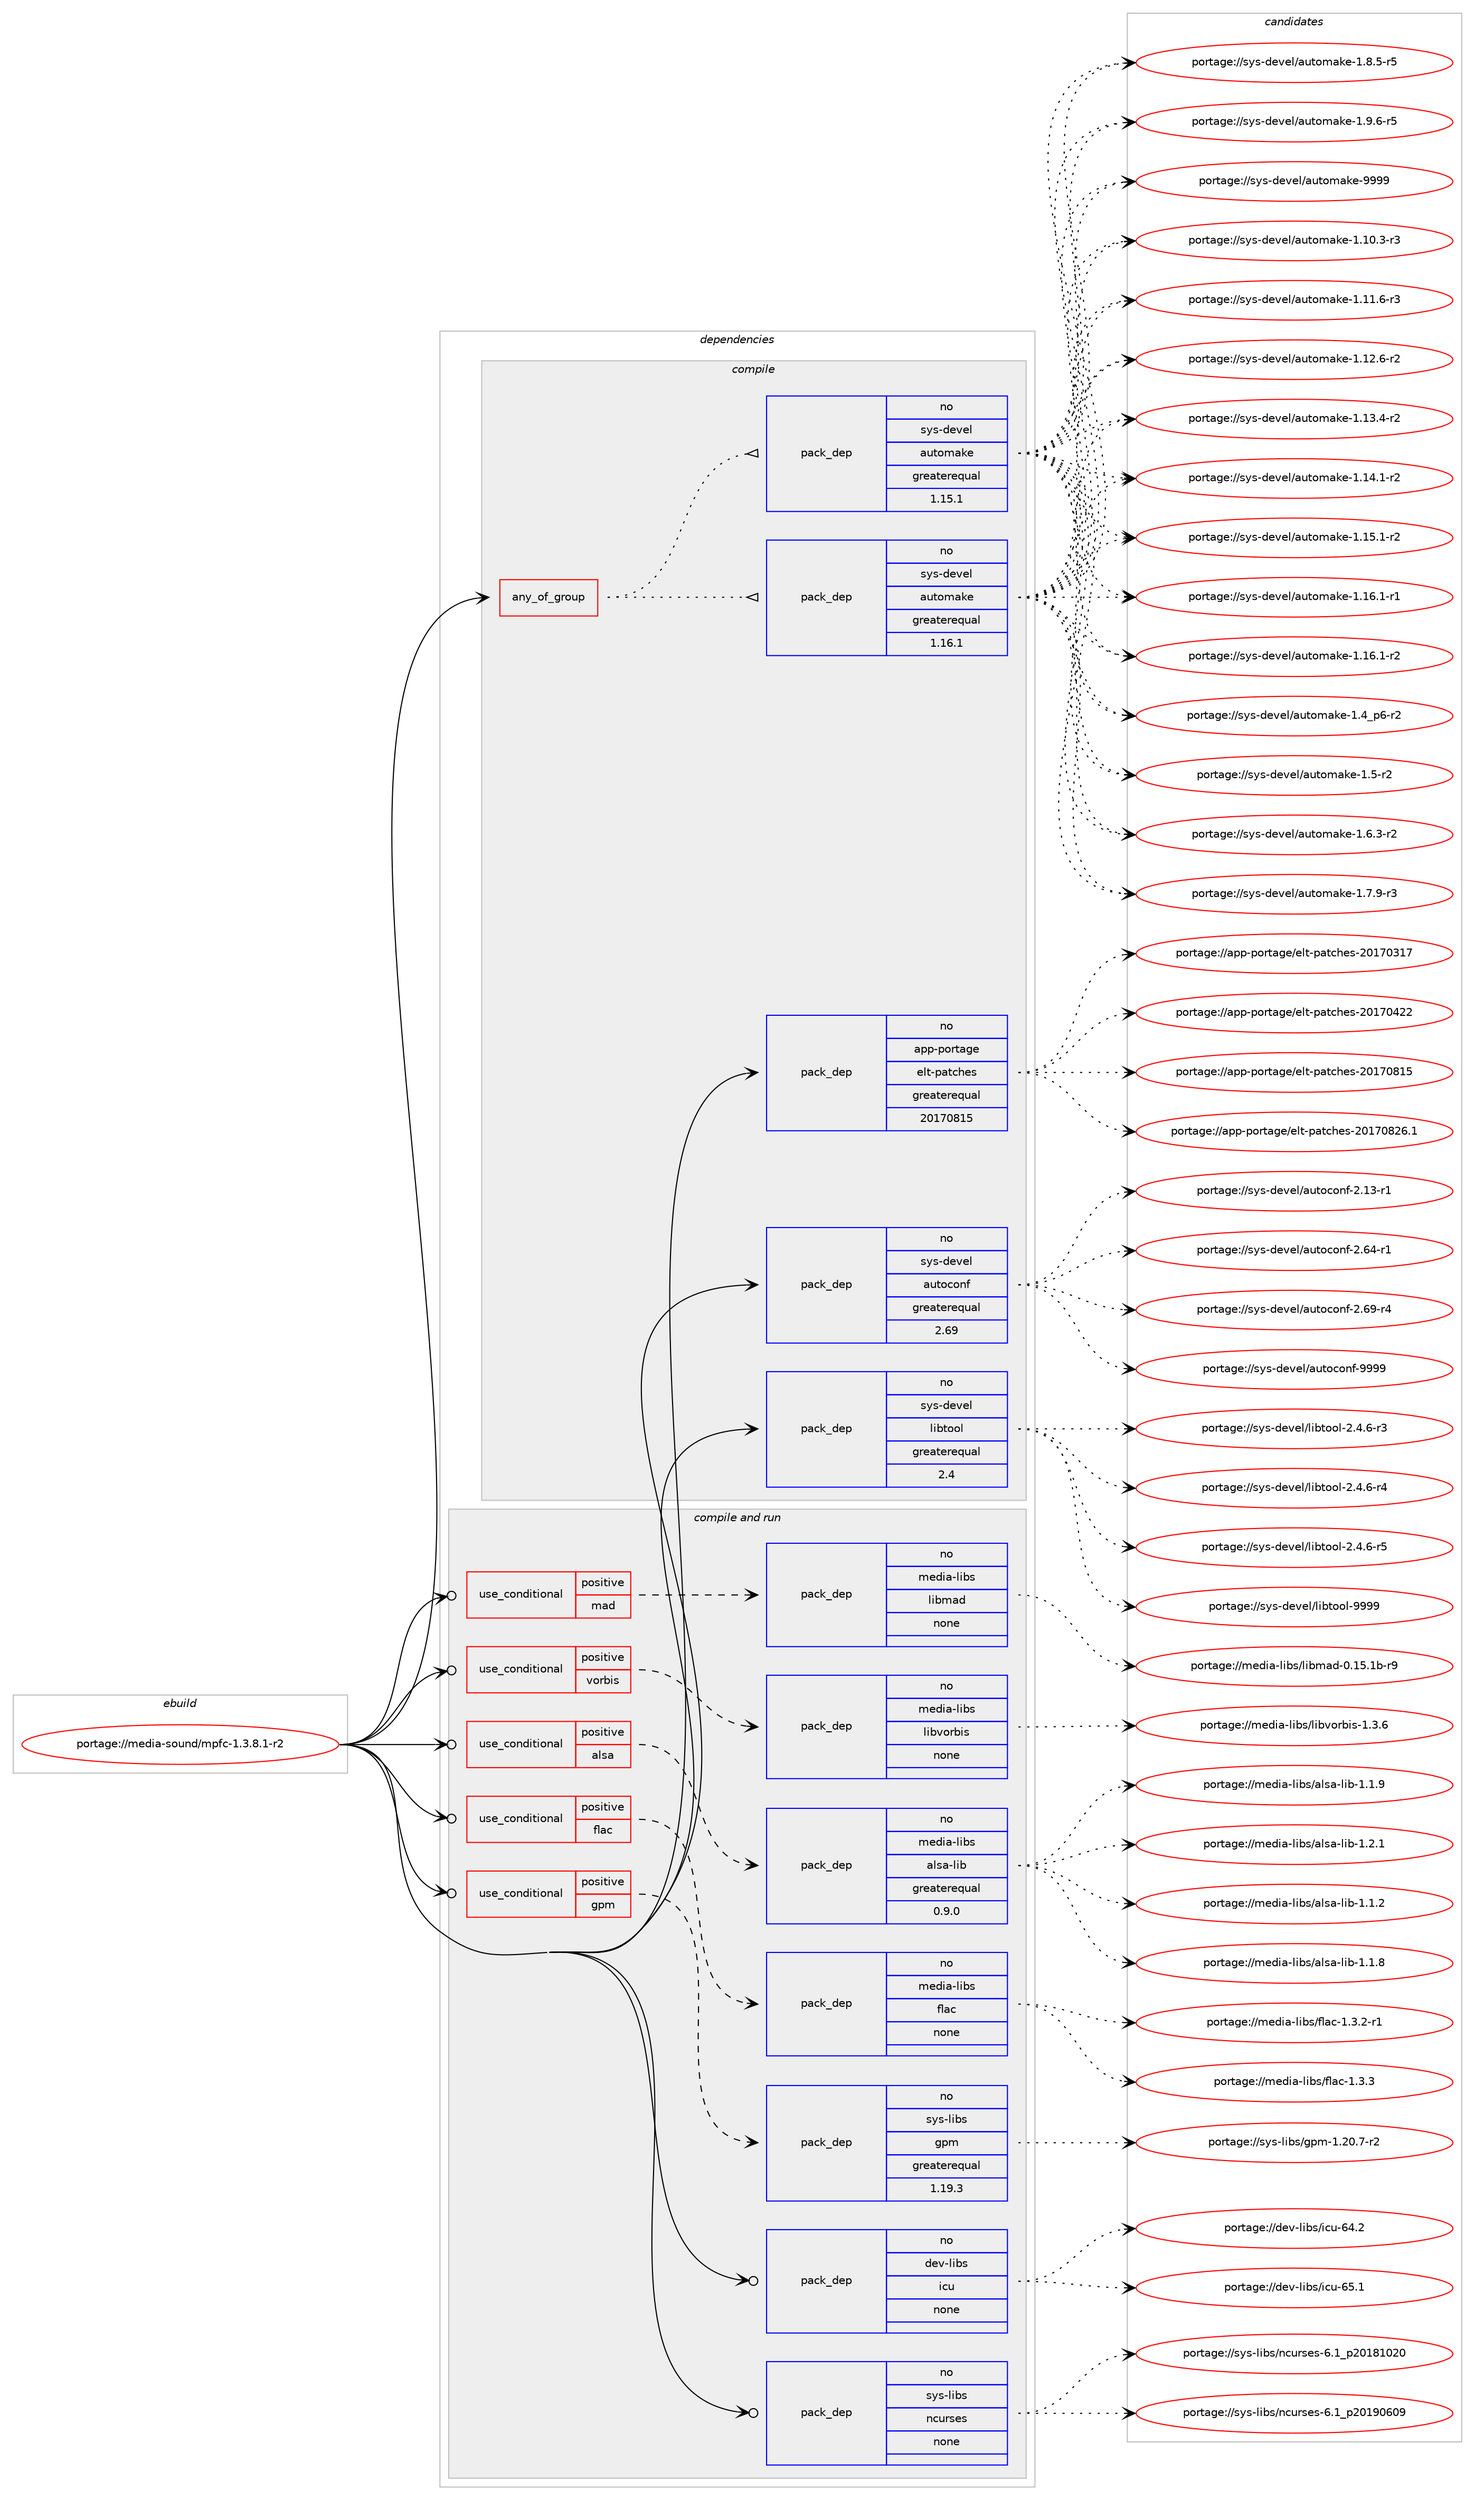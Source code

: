digraph prolog {

# *************
# Graph options
# *************

newrank=true;
concentrate=true;
compound=true;
graph [rankdir=LR,fontname=Helvetica,fontsize=10,ranksep=1.5];#, ranksep=2.5, nodesep=0.2];
edge  [arrowhead=vee];
node  [fontname=Helvetica,fontsize=10];

# **********
# The ebuild
# **********

subgraph cluster_leftcol {
color=gray;
rank=same;
label=<<i>ebuild</i>>;
id [label="portage://media-sound/mpfc-1.3.8.1-r2", color=red, width=4, href="../media-sound/mpfc-1.3.8.1-r2.svg"];
}

# ****************
# The dependencies
# ****************

subgraph cluster_midcol {
color=gray;
label=<<i>dependencies</i>>;
subgraph cluster_compile {
fillcolor="#eeeeee";
style=filled;
label=<<i>compile</i>>;
subgraph any5338 {
dependency334016 [label=<<TABLE BORDER="0" CELLBORDER="1" CELLSPACING="0" CELLPADDING="4"><TR><TD CELLPADDING="10">any_of_group</TD></TR></TABLE>>, shape=none, color=red];subgraph pack245529 {
dependency334017 [label=<<TABLE BORDER="0" CELLBORDER="1" CELLSPACING="0" CELLPADDING="4" WIDTH="220"><TR><TD ROWSPAN="6" CELLPADDING="30">pack_dep</TD></TR><TR><TD WIDTH="110">no</TD></TR><TR><TD>sys-devel</TD></TR><TR><TD>automake</TD></TR><TR><TD>greaterequal</TD></TR><TR><TD>1.16.1</TD></TR></TABLE>>, shape=none, color=blue];
}
dependency334016:e -> dependency334017:w [weight=20,style="dotted",arrowhead="oinv"];
subgraph pack245530 {
dependency334018 [label=<<TABLE BORDER="0" CELLBORDER="1" CELLSPACING="0" CELLPADDING="4" WIDTH="220"><TR><TD ROWSPAN="6" CELLPADDING="30">pack_dep</TD></TR><TR><TD WIDTH="110">no</TD></TR><TR><TD>sys-devel</TD></TR><TR><TD>automake</TD></TR><TR><TD>greaterequal</TD></TR><TR><TD>1.15.1</TD></TR></TABLE>>, shape=none, color=blue];
}
dependency334016:e -> dependency334018:w [weight=20,style="dotted",arrowhead="oinv"];
}
id:e -> dependency334016:w [weight=20,style="solid",arrowhead="vee"];
subgraph pack245531 {
dependency334019 [label=<<TABLE BORDER="0" CELLBORDER="1" CELLSPACING="0" CELLPADDING="4" WIDTH="220"><TR><TD ROWSPAN="6" CELLPADDING="30">pack_dep</TD></TR><TR><TD WIDTH="110">no</TD></TR><TR><TD>app-portage</TD></TR><TR><TD>elt-patches</TD></TR><TR><TD>greaterequal</TD></TR><TR><TD>20170815</TD></TR></TABLE>>, shape=none, color=blue];
}
id:e -> dependency334019:w [weight=20,style="solid",arrowhead="vee"];
subgraph pack245532 {
dependency334020 [label=<<TABLE BORDER="0" CELLBORDER="1" CELLSPACING="0" CELLPADDING="4" WIDTH="220"><TR><TD ROWSPAN="6" CELLPADDING="30">pack_dep</TD></TR><TR><TD WIDTH="110">no</TD></TR><TR><TD>sys-devel</TD></TR><TR><TD>autoconf</TD></TR><TR><TD>greaterequal</TD></TR><TR><TD>2.69</TD></TR></TABLE>>, shape=none, color=blue];
}
id:e -> dependency334020:w [weight=20,style="solid",arrowhead="vee"];
subgraph pack245533 {
dependency334021 [label=<<TABLE BORDER="0" CELLBORDER="1" CELLSPACING="0" CELLPADDING="4" WIDTH="220"><TR><TD ROWSPAN="6" CELLPADDING="30">pack_dep</TD></TR><TR><TD WIDTH="110">no</TD></TR><TR><TD>sys-devel</TD></TR><TR><TD>libtool</TD></TR><TR><TD>greaterequal</TD></TR><TR><TD>2.4</TD></TR></TABLE>>, shape=none, color=blue];
}
id:e -> dependency334021:w [weight=20,style="solid",arrowhead="vee"];
}
subgraph cluster_compileandrun {
fillcolor="#eeeeee";
style=filled;
label=<<i>compile and run</i>>;
subgraph cond83006 {
dependency334022 [label=<<TABLE BORDER="0" CELLBORDER="1" CELLSPACING="0" CELLPADDING="4"><TR><TD ROWSPAN="3" CELLPADDING="10">use_conditional</TD></TR><TR><TD>positive</TD></TR><TR><TD>alsa</TD></TR></TABLE>>, shape=none, color=red];
subgraph pack245534 {
dependency334023 [label=<<TABLE BORDER="0" CELLBORDER="1" CELLSPACING="0" CELLPADDING="4" WIDTH="220"><TR><TD ROWSPAN="6" CELLPADDING="30">pack_dep</TD></TR><TR><TD WIDTH="110">no</TD></TR><TR><TD>media-libs</TD></TR><TR><TD>alsa-lib</TD></TR><TR><TD>greaterequal</TD></TR><TR><TD>0.9.0</TD></TR></TABLE>>, shape=none, color=blue];
}
dependency334022:e -> dependency334023:w [weight=20,style="dashed",arrowhead="vee"];
}
id:e -> dependency334022:w [weight=20,style="solid",arrowhead="odotvee"];
subgraph cond83007 {
dependency334024 [label=<<TABLE BORDER="0" CELLBORDER="1" CELLSPACING="0" CELLPADDING="4"><TR><TD ROWSPAN="3" CELLPADDING="10">use_conditional</TD></TR><TR><TD>positive</TD></TR><TR><TD>flac</TD></TR></TABLE>>, shape=none, color=red];
subgraph pack245535 {
dependency334025 [label=<<TABLE BORDER="0" CELLBORDER="1" CELLSPACING="0" CELLPADDING="4" WIDTH="220"><TR><TD ROWSPAN="6" CELLPADDING="30">pack_dep</TD></TR><TR><TD WIDTH="110">no</TD></TR><TR><TD>media-libs</TD></TR><TR><TD>flac</TD></TR><TR><TD>none</TD></TR><TR><TD></TD></TR></TABLE>>, shape=none, color=blue];
}
dependency334024:e -> dependency334025:w [weight=20,style="dashed",arrowhead="vee"];
}
id:e -> dependency334024:w [weight=20,style="solid",arrowhead="odotvee"];
subgraph cond83008 {
dependency334026 [label=<<TABLE BORDER="0" CELLBORDER="1" CELLSPACING="0" CELLPADDING="4"><TR><TD ROWSPAN="3" CELLPADDING="10">use_conditional</TD></TR><TR><TD>positive</TD></TR><TR><TD>gpm</TD></TR></TABLE>>, shape=none, color=red];
subgraph pack245536 {
dependency334027 [label=<<TABLE BORDER="0" CELLBORDER="1" CELLSPACING="0" CELLPADDING="4" WIDTH="220"><TR><TD ROWSPAN="6" CELLPADDING="30">pack_dep</TD></TR><TR><TD WIDTH="110">no</TD></TR><TR><TD>sys-libs</TD></TR><TR><TD>gpm</TD></TR><TR><TD>greaterequal</TD></TR><TR><TD>1.19.3</TD></TR></TABLE>>, shape=none, color=blue];
}
dependency334026:e -> dependency334027:w [weight=20,style="dashed",arrowhead="vee"];
}
id:e -> dependency334026:w [weight=20,style="solid",arrowhead="odotvee"];
subgraph cond83009 {
dependency334028 [label=<<TABLE BORDER="0" CELLBORDER="1" CELLSPACING="0" CELLPADDING="4"><TR><TD ROWSPAN="3" CELLPADDING="10">use_conditional</TD></TR><TR><TD>positive</TD></TR><TR><TD>mad</TD></TR></TABLE>>, shape=none, color=red];
subgraph pack245537 {
dependency334029 [label=<<TABLE BORDER="0" CELLBORDER="1" CELLSPACING="0" CELLPADDING="4" WIDTH="220"><TR><TD ROWSPAN="6" CELLPADDING="30">pack_dep</TD></TR><TR><TD WIDTH="110">no</TD></TR><TR><TD>media-libs</TD></TR><TR><TD>libmad</TD></TR><TR><TD>none</TD></TR><TR><TD></TD></TR></TABLE>>, shape=none, color=blue];
}
dependency334028:e -> dependency334029:w [weight=20,style="dashed",arrowhead="vee"];
}
id:e -> dependency334028:w [weight=20,style="solid",arrowhead="odotvee"];
subgraph cond83010 {
dependency334030 [label=<<TABLE BORDER="0" CELLBORDER="1" CELLSPACING="0" CELLPADDING="4"><TR><TD ROWSPAN="3" CELLPADDING="10">use_conditional</TD></TR><TR><TD>positive</TD></TR><TR><TD>vorbis</TD></TR></TABLE>>, shape=none, color=red];
subgraph pack245538 {
dependency334031 [label=<<TABLE BORDER="0" CELLBORDER="1" CELLSPACING="0" CELLPADDING="4" WIDTH="220"><TR><TD ROWSPAN="6" CELLPADDING="30">pack_dep</TD></TR><TR><TD WIDTH="110">no</TD></TR><TR><TD>media-libs</TD></TR><TR><TD>libvorbis</TD></TR><TR><TD>none</TD></TR><TR><TD></TD></TR></TABLE>>, shape=none, color=blue];
}
dependency334030:e -> dependency334031:w [weight=20,style="dashed",arrowhead="vee"];
}
id:e -> dependency334030:w [weight=20,style="solid",arrowhead="odotvee"];
subgraph pack245539 {
dependency334032 [label=<<TABLE BORDER="0" CELLBORDER="1" CELLSPACING="0" CELLPADDING="4" WIDTH="220"><TR><TD ROWSPAN="6" CELLPADDING="30">pack_dep</TD></TR><TR><TD WIDTH="110">no</TD></TR><TR><TD>dev-libs</TD></TR><TR><TD>icu</TD></TR><TR><TD>none</TD></TR><TR><TD></TD></TR></TABLE>>, shape=none, color=blue];
}
id:e -> dependency334032:w [weight=20,style="solid",arrowhead="odotvee"];
subgraph pack245540 {
dependency334033 [label=<<TABLE BORDER="0" CELLBORDER="1" CELLSPACING="0" CELLPADDING="4" WIDTH="220"><TR><TD ROWSPAN="6" CELLPADDING="30">pack_dep</TD></TR><TR><TD WIDTH="110">no</TD></TR><TR><TD>sys-libs</TD></TR><TR><TD>ncurses</TD></TR><TR><TD>none</TD></TR><TR><TD></TD></TR></TABLE>>, shape=none, color=blue];
}
id:e -> dependency334033:w [weight=20,style="solid",arrowhead="odotvee"];
}
subgraph cluster_run {
fillcolor="#eeeeee";
style=filled;
label=<<i>run</i>>;
}
}

# **************
# The candidates
# **************

subgraph cluster_choices {
rank=same;
color=gray;
label=<<i>candidates</i>>;

subgraph choice245529 {
color=black;
nodesep=1;
choiceportage11512111545100101118101108479711711611110997107101454946494846514511451 [label="portage://sys-devel/automake-1.10.3-r3", color=red, width=4,href="../sys-devel/automake-1.10.3-r3.svg"];
choiceportage11512111545100101118101108479711711611110997107101454946494946544511451 [label="portage://sys-devel/automake-1.11.6-r3", color=red, width=4,href="../sys-devel/automake-1.11.6-r3.svg"];
choiceportage11512111545100101118101108479711711611110997107101454946495046544511450 [label="portage://sys-devel/automake-1.12.6-r2", color=red, width=4,href="../sys-devel/automake-1.12.6-r2.svg"];
choiceportage11512111545100101118101108479711711611110997107101454946495146524511450 [label="portage://sys-devel/automake-1.13.4-r2", color=red, width=4,href="../sys-devel/automake-1.13.4-r2.svg"];
choiceportage11512111545100101118101108479711711611110997107101454946495246494511450 [label="portage://sys-devel/automake-1.14.1-r2", color=red, width=4,href="../sys-devel/automake-1.14.1-r2.svg"];
choiceportage11512111545100101118101108479711711611110997107101454946495346494511450 [label="portage://sys-devel/automake-1.15.1-r2", color=red, width=4,href="../sys-devel/automake-1.15.1-r2.svg"];
choiceportage11512111545100101118101108479711711611110997107101454946495446494511449 [label="portage://sys-devel/automake-1.16.1-r1", color=red, width=4,href="../sys-devel/automake-1.16.1-r1.svg"];
choiceportage11512111545100101118101108479711711611110997107101454946495446494511450 [label="portage://sys-devel/automake-1.16.1-r2", color=red, width=4,href="../sys-devel/automake-1.16.1-r2.svg"];
choiceportage115121115451001011181011084797117116111109971071014549465295112544511450 [label="portage://sys-devel/automake-1.4_p6-r2", color=red, width=4,href="../sys-devel/automake-1.4_p6-r2.svg"];
choiceportage11512111545100101118101108479711711611110997107101454946534511450 [label="portage://sys-devel/automake-1.5-r2", color=red, width=4,href="../sys-devel/automake-1.5-r2.svg"];
choiceportage115121115451001011181011084797117116111109971071014549465446514511450 [label="portage://sys-devel/automake-1.6.3-r2", color=red, width=4,href="../sys-devel/automake-1.6.3-r2.svg"];
choiceportage115121115451001011181011084797117116111109971071014549465546574511451 [label="portage://sys-devel/automake-1.7.9-r3", color=red, width=4,href="../sys-devel/automake-1.7.9-r3.svg"];
choiceportage115121115451001011181011084797117116111109971071014549465646534511453 [label="portage://sys-devel/automake-1.8.5-r5", color=red, width=4,href="../sys-devel/automake-1.8.5-r5.svg"];
choiceportage115121115451001011181011084797117116111109971071014549465746544511453 [label="portage://sys-devel/automake-1.9.6-r5", color=red, width=4,href="../sys-devel/automake-1.9.6-r5.svg"];
choiceportage115121115451001011181011084797117116111109971071014557575757 [label="portage://sys-devel/automake-9999", color=red, width=4,href="../sys-devel/automake-9999.svg"];
dependency334017:e -> choiceportage11512111545100101118101108479711711611110997107101454946494846514511451:w [style=dotted,weight="100"];
dependency334017:e -> choiceportage11512111545100101118101108479711711611110997107101454946494946544511451:w [style=dotted,weight="100"];
dependency334017:e -> choiceportage11512111545100101118101108479711711611110997107101454946495046544511450:w [style=dotted,weight="100"];
dependency334017:e -> choiceportage11512111545100101118101108479711711611110997107101454946495146524511450:w [style=dotted,weight="100"];
dependency334017:e -> choiceportage11512111545100101118101108479711711611110997107101454946495246494511450:w [style=dotted,weight="100"];
dependency334017:e -> choiceportage11512111545100101118101108479711711611110997107101454946495346494511450:w [style=dotted,weight="100"];
dependency334017:e -> choiceportage11512111545100101118101108479711711611110997107101454946495446494511449:w [style=dotted,weight="100"];
dependency334017:e -> choiceportage11512111545100101118101108479711711611110997107101454946495446494511450:w [style=dotted,weight="100"];
dependency334017:e -> choiceportage115121115451001011181011084797117116111109971071014549465295112544511450:w [style=dotted,weight="100"];
dependency334017:e -> choiceportage11512111545100101118101108479711711611110997107101454946534511450:w [style=dotted,weight="100"];
dependency334017:e -> choiceportage115121115451001011181011084797117116111109971071014549465446514511450:w [style=dotted,weight="100"];
dependency334017:e -> choiceportage115121115451001011181011084797117116111109971071014549465546574511451:w [style=dotted,weight="100"];
dependency334017:e -> choiceportage115121115451001011181011084797117116111109971071014549465646534511453:w [style=dotted,weight="100"];
dependency334017:e -> choiceportage115121115451001011181011084797117116111109971071014549465746544511453:w [style=dotted,weight="100"];
dependency334017:e -> choiceportage115121115451001011181011084797117116111109971071014557575757:w [style=dotted,weight="100"];
}
subgraph choice245530 {
color=black;
nodesep=1;
choiceportage11512111545100101118101108479711711611110997107101454946494846514511451 [label="portage://sys-devel/automake-1.10.3-r3", color=red, width=4,href="../sys-devel/automake-1.10.3-r3.svg"];
choiceportage11512111545100101118101108479711711611110997107101454946494946544511451 [label="portage://sys-devel/automake-1.11.6-r3", color=red, width=4,href="../sys-devel/automake-1.11.6-r3.svg"];
choiceportage11512111545100101118101108479711711611110997107101454946495046544511450 [label="portage://sys-devel/automake-1.12.6-r2", color=red, width=4,href="../sys-devel/automake-1.12.6-r2.svg"];
choiceportage11512111545100101118101108479711711611110997107101454946495146524511450 [label="portage://sys-devel/automake-1.13.4-r2", color=red, width=4,href="../sys-devel/automake-1.13.4-r2.svg"];
choiceportage11512111545100101118101108479711711611110997107101454946495246494511450 [label="portage://sys-devel/automake-1.14.1-r2", color=red, width=4,href="../sys-devel/automake-1.14.1-r2.svg"];
choiceportage11512111545100101118101108479711711611110997107101454946495346494511450 [label="portage://sys-devel/automake-1.15.1-r2", color=red, width=4,href="../sys-devel/automake-1.15.1-r2.svg"];
choiceportage11512111545100101118101108479711711611110997107101454946495446494511449 [label="portage://sys-devel/automake-1.16.1-r1", color=red, width=4,href="../sys-devel/automake-1.16.1-r1.svg"];
choiceportage11512111545100101118101108479711711611110997107101454946495446494511450 [label="portage://sys-devel/automake-1.16.1-r2", color=red, width=4,href="../sys-devel/automake-1.16.1-r2.svg"];
choiceportage115121115451001011181011084797117116111109971071014549465295112544511450 [label="portage://sys-devel/automake-1.4_p6-r2", color=red, width=4,href="../sys-devel/automake-1.4_p6-r2.svg"];
choiceportage11512111545100101118101108479711711611110997107101454946534511450 [label="portage://sys-devel/automake-1.5-r2", color=red, width=4,href="../sys-devel/automake-1.5-r2.svg"];
choiceportage115121115451001011181011084797117116111109971071014549465446514511450 [label="portage://sys-devel/automake-1.6.3-r2", color=red, width=4,href="../sys-devel/automake-1.6.3-r2.svg"];
choiceportage115121115451001011181011084797117116111109971071014549465546574511451 [label="portage://sys-devel/automake-1.7.9-r3", color=red, width=4,href="../sys-devel/automake-1.7.9-r3.svg"];
choiceportage115121115451001011181011084797117116111109971071014549465646534511453 [label="portage://sys-devel/automake-1.8.5-r5", color=red, width=4,href="../sys-devel/automake-1.8.5-r5.svg"];
choiceportage115121115451001011181011084797117116111109971071014549465746544511453 [label="portage://sys-devel/automake-1.9.6-r5", color=red, width=4,href="../sys-devel/automake-1.9.6-r5.svg"];
choiceportage115121115451001011181011084797117116111109971071014557575757 [label="portage://sys-devel/automake-9999", color=red, width=4,href="../sys-devel/automake-9999.svg"];
dependency334018:e -> choiceportage11512111545100101118101108479711711611110997107101454946494846514511451:w [style=dotted,weight="100"];
dependency334018:e -> choiceportage11512111545100101118101108479711711611110997107101454946494946544511451:w [style=dotted,weight="100"];
dependency334018:e -> choiceportage11512111545100101118101108479711711611110997107101454946495046544511450:w [style=dotted,weight="100"];
dependency334018:e -> choiceportage11512111545100101118101108479711711611110997107101454946495146524511450:w [style=dotted,weight="100"];
dependency334018:e -> choiceportage11512111545100101118101108479711711611110997107101454946495246494511450:w [style=dotted,weight="100"];
dependency334018:e -> choiceportage11512111545100101118101108479711711611110997107101454946495346494511450:w [style=dotted,weight="100"];
dependency334018:e -> choiceportage11512111545100101118101108479711711611110997107101454946495446494511449:w [style=dotted,weight="100"];
dependency334018:e -> choiceportage11512111545100101118101108479711711611110997107101454946495446494511450:w [style=dotted,weight="100"];
dependency334018:e -> choiceportage115121115451001011181011084797117116111109971071014549465295112544511450:w [style=dotted,weight="100"];
dependency334018:e -> choiceportage11512111545100101118101108479711711611110997107101454946534511450:w [style=dotted,weight="100"];
dependency334018:e -> choiceportage115121115451001011181011084797117116111109971071014549465446514511450:w [style=dotted,weight="100"];
dependency334018:e -> choiceportage115121115451001011181011084797117116111109971071014549465546574511451:w [style=dotted,weight="100"];
dependency334018:e -> choiceportage115121115451001011181011084797117116111109971071014549465646534511453:w [style=dotted,weight="100"];
dependency334018:e -> choiceportage115121115451001011181011084797117116111109971071014549465746544511453:w [style=dotted,weight="100"];
dependency334018:e -> choiceportage115121115451001011181011084797117116111109971071014557575757:w [style=dotted,weight="100"];
}
subgraph choice245531 {
color=black;
nodesep=1;
choiceportage97112112451121111141169710310147101108116451129711699104101115455048495548514955 [label="portage://app-portage/elt-patches-20170317", color=red, width=4,href="../app-portage/elt-patches-20170317.svg"];
choiceportage97112112451121111141169710310147101108116451129711699104101115455048495548525050 [label="portage://app-portage/elt-patches-20170422", color=red, width=4,href="../app-portage/elt-patches-20170422.svg"];
choiceportage97112112451121111141169710310147101108116451129711699104101115455048495548564953 [label="portage://app-portage/elt-patches-20170815", color=red, width=4,href="../app-portage/elt-patches-20170815.svg"];
choiceportage971121124511211111411697103101471011081164511297116991041011154550484955485650544649 [label="portage://app-portage/elt-patches-20170826.1", color=red, width=4,href="../app-portage/elt-patches-20170826.1.svg"];
dependency334019:e -> choiceportage97112112451121111141169710310147101108116451129711699104101115455048495548514955:w [style=dotted,weight="100"];
dependency334019:e -> choiceportage97112112451121111141169710310147101108116451129711699104101115455048495548525050:w [style=dotted,weight="100"];
dependency334019:e -> choiceportage97112112451121111141169710310147101108116451129711699104101115455048495548564953:w [style=dotted,weight="100"];
dependency334019:e -> choiceportage971121124511211111411697103101471011081164511297116991041011154550484955485650544649:w [style=dotted,weight="100"];
}
subgraph choice245532 {
color=black;
nodesep=1;
choiceportage1151211154510010111810110847971171161119911111010245504649514511449 [label="portage://sys-devel/autoconf-2.13-r1", color=red, width=4,href="../sys-devel/autoconf-2.13-r1.svg"];
choiceportage1151211154510010111810110847971171161119911111010245504654524511449 [label="portage://sys-devel/autoconf-2.64-r1", color=red, width=4,href="../sys-devel/autoconf-2.64-r1.svg"];
choiceportage1151211154510010111810110847971171161119911111010245504654574511452 [label="portage://sys-devel/autoconf-2.69-r4", color=red, width=4,href="../sys-devel/autoconf-2.69-r4.svg"];
choiceportage115121115451001011181011084797117116111991111101024557575757 [label="portage://sys-devel/autoconf-9999", color=red, width=4,href="../sys-devel/autoconf-9999.svg"];
dependency334020:e -> choiceportage1151211154510010111810110847971171161119911111010245504649514511449:w [style=dotted,weight="100"];
dependency334020:e -> choiceportage1151211154510010111810110847971171161119911111010245504654524511449:w [style=dotted,weight="100"];
dependency334020:e -> choiceportage1151211154510010111810110847971171161119911111010245504654574511452:w [style=dotted,weight="100"];
dependency334020:e -> choiceportage115121115451001011181011084797117116111991111101024557575757:w [style=dotted,weight="100"];
}
subgraph choice245533 {
color=black;
nodesep=1;
choiceportage1151211154510010111810110847108105981161111111084550465246544511451 [label="portage://sys-devel/libtool-2.4.6-r3", color=red, width=4,href="../sys-devel/libtool-2.4.6-r3.svg"];
choiceportage1151211154510010111810110847108105981161111111084550465246544511452 [label="portage://sys-devel/libtool-2.4.6-r4", color=red, width=4,href="../sys-devel/libtool-2.4.6-r4.svg"];
choiceportage1151211154510010111810110847108105981161111111084550465246544511453 [label="portage://sys-devel/libtool-2.4.6-r5", color=red, width=4,href="../sys-devel/libtool-2.4.6-r5.svg"];
choiceportage1151211154510010111810110847108105981161111111084557575757 [label="portage://sys-devel/libtool-9999", color=red, width=4,href="../sys-devel/libtool-9999.svg"];
dependency334021:e -> choiceportage1151211154510010111810110847108105981161111111084550465246544511451:w [style=dotted,weight="100"];
dependency334021:e -> choiceportage1151211154510010111810110847108105981161111111084550465246544511452:w [style=dotted,weight="100"];
dependency334021:e -> choiceportage1151211154510010111810110847108105981161111111084550465246544511453:w [style=dotted,weight="100"];
dependency334021:e -> choiceportage1151211154510010111810110847108105981161111111084557575757:w [style=dotted,weight="100"];
}
subgraph choice245534 {
color=black;
nodesep=1;
choiceportage1091011001059745108105981154797108115974510810598454946494650 [label="portage://media-libs/alsa-lib-1.1.2", color=red, width=4,href="../media-libs/alsa-lib-1.1.2.svg"];
choiceportage1091011001059745108105981154797108115974510810598454946494656 [label="portage://media-libs/alsa-lib-1.1.8", color=red, width=4,href="../media-libs/alsa-lib-1.1.8.svg"];
choiceportage1091011001059745108105981154797108115974510810598454946494657 [label="portage://media-libs/alsa-lib-1.1.9", color=red, width=4,href="../media-libs/alsa-lib-1.1.9.svg"];
choiceportage1091011001059745108105981154797108115974510810598454946504649 [label="portage://media-libs/alsa-lib-1.2.1", color=red, width=4,href="../media-libs/alsa-lib-1.2.1.svg"];
dependency334023:e -> choiceportage1091011001059745108105981154797108115974510810598454946494650:w [style=dotted,weight="100"];
dependency334023:e -> choiceportage1091011001059745108105981154797108115974510810598454946494656:w [style=dotted,weight="100"];
dependency334023:e -> choiceportage1091011001059745108105981154797108115974510810598454946494657:w [style=dotted,weight="100"];
dependency334023:e -> choiceportage1091011001059745108105981154797108115974510810598454946504649:w [style=dotted,weight="100"];
}
subgraph choice245535 {
color=black;
nodesep=1;
choiceportage1091011001059745108105981154710210897994549465146504511449 [label="portage://media-libs/flac-1.3.2-r1", color=red, width=4,href="../media-libs/flac-1.3.2-r1.svg"];
choiceportage109101100105974510810598115471021089799454946514651 [label="portage://media-libs/flac-1.3.3", color=red, width=4,href="../media-libs/flac-1.3.3.svg"];
dependency334025:e -> choiceportage1091011001059745108105981154710210897994549465146504511449:w [style=dotted,weight="100"];
dependency334025:e -> choiceportage109101100105974510810598115471021089799454946514651:w [style=dotted,weight="100"];
}
subgraph choice245536 {
color=black;
nodesep=1;
choiceportage115121115451081059811547103112109454946504846554511450 [label="portage://sys-libs/gpm-1.20.7-r2", color=red, width=4,href="../sys-libs/gpm-1.20.7-r2.svg"];
dependency334027:e -> choiceportage115121115451081059811547103112109454946504846554511450:w [style=dotted,weight="100"];
}
subgraph choice245537 {
color=black;
nodesep=1;
choiceportage10910110010597451081059811547108105981099710045484649534649984511457 [label="portage://media-libs/libmad-0.15.1b-r9", color=red, width=4,href="../media-libs/libmad-0.15.1b-r9.svg"];
dependency334029:e -> choiceportage10910110010597451081059811547108105981099710045484649534649984511457:w [style=dotted,weight="100"];
}
subgraph choice245538 {
color=black;
nodesep=1;
choiceportage109101100105974510810598115471081059811811111498105115454946514654 [label="portage://media-libs/libvorbis-1.3.6", color=red, width=4,href="../media-libs/libvorbis-1.3.6.svg"];
dependency334031:e -> choiceportage109101100105974510810598115471081059811811111498105115454946514654:w [style=dotted,weight="100"];
}
subgraph choice245539 {
color=black;
nodesep=1;
choiceportage100101118451081059811547105991174554524650 [label="portage://dev-libs/icu-64.2", color=red, width=4,href="../dev-libs/icu-64.2.svg"];
choiceportage100101118451081059811547105991174554534649 [label="portage://dev-libs/icu-65.1", color=red, width=4,href="../dev-libs/icu-65.1.svg"];
dependency334032:e -> choiceportage100101118451081059811547105991174554524650:w [style=dotted,weight="100"];
dependency334032:e -> choiceportage100101118451081059811547105991174554534649:w [style=dotted,weight="100"];
}
subgraph choice245540 {
color=black;
nodesep=1;
choiceportage1151211154510810598115471109911711411510111545544649951125048495649485048 [label="portage://sys-libs/ncurses-6.1_p20181020", color=red, width=4,href="../sys-libs/ncurses-6.1_p20181020.svg"];
choiceportage1151211154510810598115471109911711411510111545544649951125048495748544857 [label="portage://sys-libs/ncurses-6.1_p20190609", color=red, width=4,href="../sys-libs/ncurses-6.1_p20190609.svg"];
dependency334033:e -> choiceportage1151211154510810598115471109911711411510111545544649951125048495649485048:w [style=dotted,weight="100"];
dependency334033:e -> choiceportage1151211154510810598115471109911711411510111545544649951125048495748544857:w [style=dotted,weight="100"];
}
}

}
